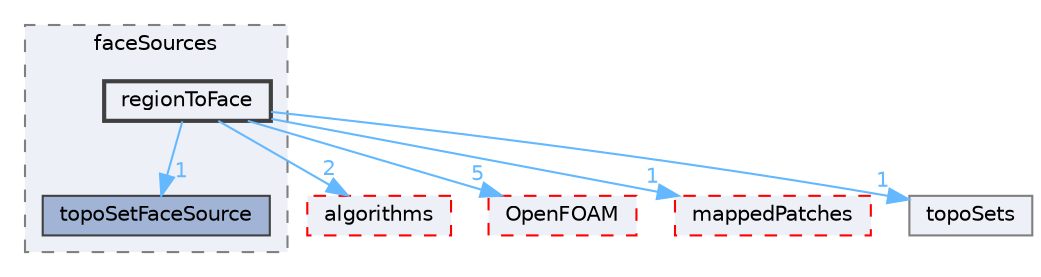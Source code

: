 digraph "src/meshTools/topoSet/faceSources/regionToFace"
{
 // LATEX_PDF_SIZE
  bgcolor="transparent";
  edge [fontname=Helvetica,fontsize=10,labelfontname=Helvetica,labelfontsize=10];
  node [fontname=Helvetica,fontsize=10,shape=box,height=0.2,width=0.4];
  compound=true
  subgraph clusterdir_fc41a0af5f1500a9330b8319fbd67c99 {
    graph [ bgcolor="#edf0f7", pencolor="grey50", label="faceSources", fontname=Helvetica,fontsize=10 style="filled,dashed", URL="dir_fc41a0af5f1500a9330b8319fbd67c99.html",tooltip=""]
  dir_bcb39a6daf7061479b2b76b433d5cd50 [label="topoSetFaceSource", fillcolor="#a2b4d6", color="grey25", style="filled", URL="dir_bcb39a6daf7061479b2b76b433d5cd50.html",tooltip=""];
  dir_d20867620f6762cf1e9b7a8e1386acb8 [label="regionToFace", fillcolor="#edf0f7", color="grey25", style="filled,bold", URL="dir_d20867620f6762cf1e9b7a8e1386acb8.html",tooltip=""];
  }
  dir_488f81ac1e9f391f7800e42bf7f5bacd [label="algorithms", fillcolor="#edf0f7", color="red", style="filled,dashed", URL="dir_488f81ac1e9f391f7800e42bf7f5bacd.html",tooltip=""];
  dir_c5473ff19b20e6ec4dfe5c310b3778a8 [label="OpenFOAM", fillcolor="#edf0f7", color="red", style="filled,dashed", URL="dir_c5473ff19b20e6ec4dfe5c310b3778a8.html",tooltip=""];
  dir_c77b33f4fcb6ece30dd2aa16d1bc605e [label="mappedPatches", fillcolor="#edf0f7", color="red", style="filled,dashed", URL="dir_c77b33f4fcb6ece30dd2aa16d1bc605e.html",tooltip=""];
  dir_cf85cbbd7fd849cf972e2760b9b27a5d [label="topoSets", fillcolor="#edf0f7", color="grey50", style="filled", URL="dir_cf85cbbd7fd849cf972e2760b9b27a5d.html",tooltip=""];
  dir_d20867620f6762cf1e9b7a8e1386acb8->dir_488f81ac1e9f391f7800e42bf7f5bacd [headlabel="2", labeldistance=1.5 headhref="dir_003302_000081.html" href="dir_003302_000081.html" color="steelblue1" fontcolor="steelblue1"];
  dir_d20867620f6762cf1e9b7a8e1386acb8->dir_bcb39a6daf7061479b2b76b433d5cd50 [headlabel="1", labeldistance=1.5 headhref="dir_003302_004077.html" href="dir_003302_004077.html" color="steelblue1" fontcolor="steelblue1"];
  dir_d20867620f6762cf1e9b7a8e1386acb8->dir_c5473ff19b20e6ec4dfe5c310b3778a8 [headlabel="5", labeldistance=1.5 headhref="dir_003302_002695.html" href="dir_003302_002695.html" color="steelblue1" fontcolor="steelblue1"];
  dir_d20867620f6762cf1e9b7a8e1386acb8->dir_c77b33f4fcb6ece30dd2aa16d1bc605e [headlabel="1", labeldistance=1.5 headhref="dir_003302_002310.html" href="dir_003302_002310.html" color="steelblue1" fontcolor="steelblue1"];
  dir_d20867620f6762cf1e9b7a8e1386acb8->dir_cf85cbbd7fd849cf972e2760b9b27a5d [headlabel="1", labeldistance=1.5 headhref="dir_003302_004081.html" href="dir_003302_004081.html" color="steelblue1" fontcolor="steelblue1"];
}
